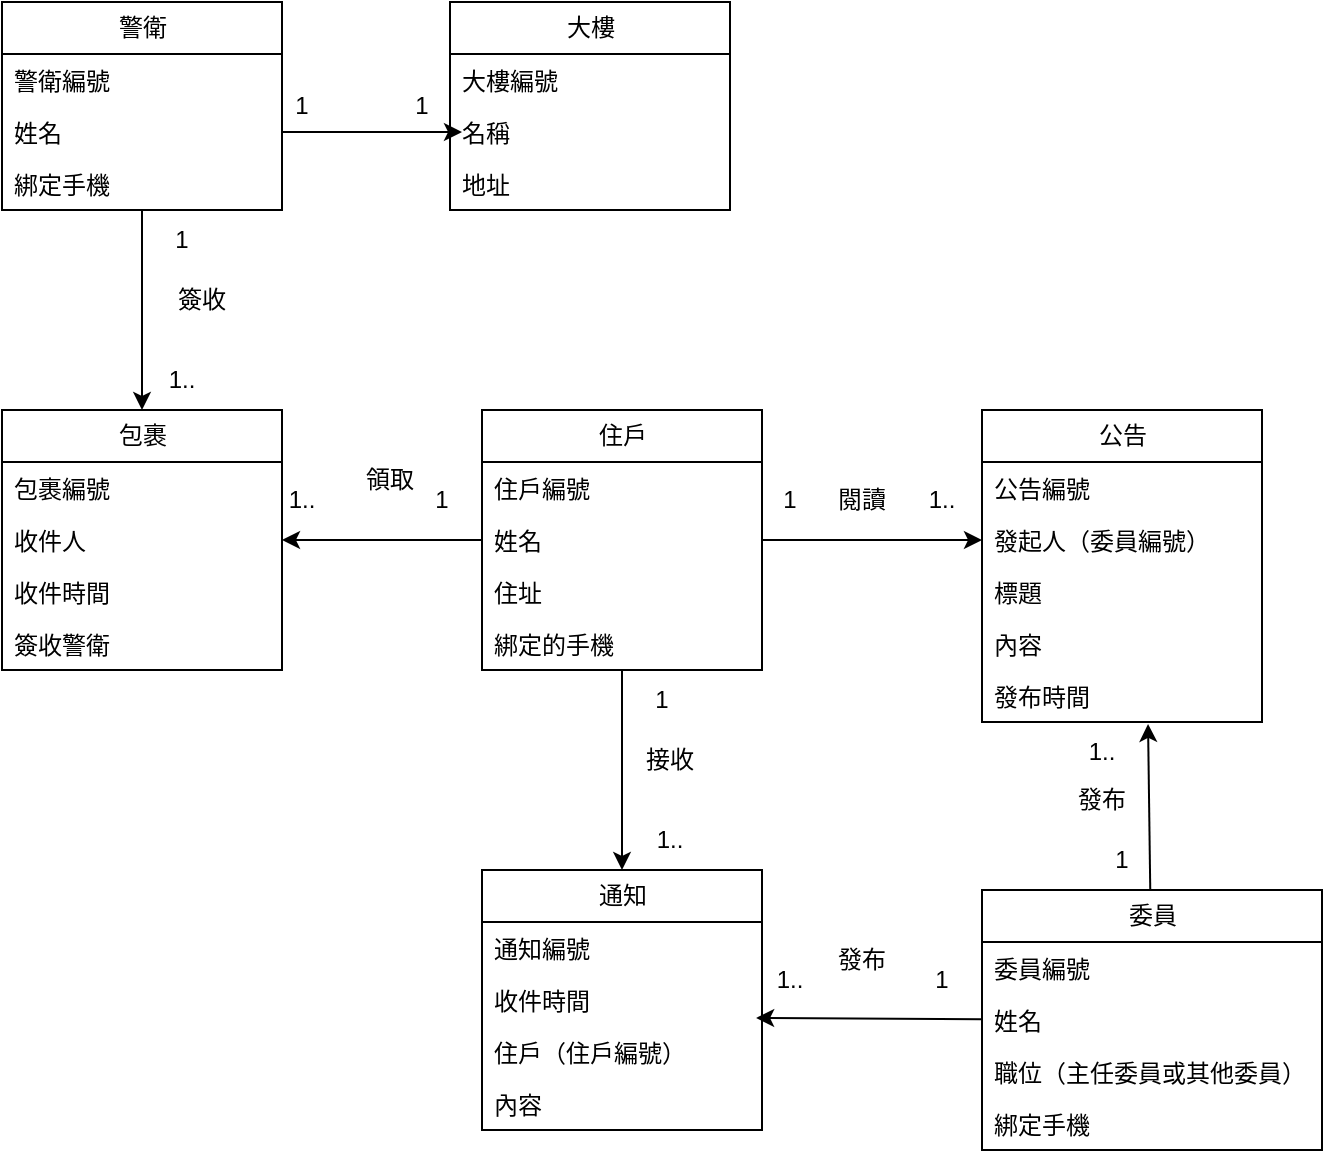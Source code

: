 <mxfile>
    <diagram id="_-ZW6pAOBAg3T2OW_7-n" name="初步類別圖">
        <mxGraphModel dx="1136" dy="787" grid="1" gridSize="10" guides="1" tooltips="1" connect="1" arrows="1" fold="1" page="1" pageScale="1" pageWidth="827" pageHeight="1169" math="0" shadow="0">
            <root>
                <mxCell id="0"/>
                <mxCell id="1" parent="0"/>
                <mxCell id="2" value="大樓" style="swimlane;fontStyle=0;childLayout=stackLayout;horizontal=1;startSize=26;fillColor=none;horizontalStack=0;resizeParent=1;resizeParentMax=0;resizeLast=0;collapsible=1;marginBottom=0;html=1;" vertex="1" parent="1">
                    <mxGeometry x="274" y="66" width="140" height="104" as="geometry"/>
                </mxCell>
                <mxCell id="4" value="大樓編號" style="text;strokeColor=none;fillColor=none;align=left;verticalAlign=top;spacingLeft=4;spacingRight=4;overflow=hidden;rotatable=0;points=[[0,0.5],[1,0.5]];portConstraint=eastwest;whiteSpace=wrap;html=1;" vertex="1" parent="2">
                    <mxGeometry y="26" width="140" height="26" as="geometry"/>
                </mxCell>
                <mxCell id="31" value="名稱" style="text;strokeColor=none;fillColor=none;align=left;verticalAlign=top;spacingLeft=4;spacingRight=4;overflow=hidden;rotatable=0;points=[[0,0.5],[1,0.5]];portConstraint=eastwest;whiteSpace=wrap;html=1;" vertex="1" parent="2">
                    <mxGeometry y="52" width="140" height="26" as="geometry"/>
                </mxCell>
                <mxCell id="5" value="地址" style="text;strokeColor=none;fillColor=none;align=left;verticalAlign=top;spacingLeft=4;spacingRight=4;overflow=hidden;rotatable=0;points=[[0,0.5],[1,0.5]];portConstraint=eastwest;whiteSpace=wrap;html=1;" vertex="1" parent="2">
                    <mxGeometry y="78" width="140" height="26" as="geometry"/>
                </mxCell>
                <mxCell id="7" value="通知" style="swimlane;fontStyle=0;childLayout=stackLayout;horizontal=1;startSize=26;fillColor=none;horizontalStack=0;resizeParent=1;resizeParentMax=0;resizeLast=0;collapsible=1;marginBottom=0;html=1;" vertex="1" parent="1">
                    <mxGeometry x="290" y="500" width="140" height="130" as="geometry"/>
                </mxCell>
                <mxCell id="8" value="通知編號" style="text;strokeColor=none;fillColor=none;align=left;verticalAlign=top;spacingLeft=4;spacingRight=4;overflow=hidden;rotatable=0;points=[[0,0.5],[1,0.5]];portConstraint=eastwest;whiteSpace=wrap;html=1;" vertex="1" parent="7">
                    <mxGeometry y="26" width="140" height="26" as="geometry"/>
                </mxCell>
                <mxCell id="9" value="收件時間" style="text;strokeColor=none;fillColor=none;align=left;verticalAlign=top;spacingLeft=4;spacingRight=4;overflow=hidden;rotatable=0;points=[[0,0.5],[1,0.5]];portConstraint=eastwest;whiteSpace=wrap;html=1;" vertex="1" parent="7">
                    <mxGeometry y="52" width="140" height="26" as="geometry"/>
                </mxCell>
                <mxCell id="42" value="住戶（住戶編號）" style="text;strokeColor=none;fillColor=none;align=left;verticalAlign=top;spacingLeft=4;spacingRight=4;overflow=hidden;rotatable=0;points=[[0,0.5],[1,0.5]];portConstraint=eastwest;whiteSpace=wrap;html=1;" vertex="1" parent="7">
                    <mxGeometry y="78" width="140" height="26" as="geometry"/>
                </mxCell>
                <mxCell id="10" value="內容" style="text;strokeColor=none;fillColor=none;align=left;verticalAlign=top;spacingLeft=4;spacingRight=4;overflow=hidden;rotatable=0;points=[[0,0.5],[1,0.5]];portConstraint=eastwest;whiteSpace=wrap;html=1;" vertex="1" parent="7">
                    <mxGeometry y="104" width="140" height="26" as="geometry"/>
                </mxCell>
                <mxCell id="11" value="公告" style="swimlane;fontStyle=0;childLayout=stackLayout;horizontal=1;startSize=26;fillColor=none;horizontalStack=0;resizeParent=1;resizeParentMax=0;resizeLast=0;collapsible=1;marginBottom=0;html=1;" vertex="1" parent="1">
                    <mxGeometry x="540" y="270" width="140" height="156" as="geometry"/>
                </mxCell>
                <mxCell id="12" value="公告編號" style="text;strokeColor=none;fillColor=none;align=left;verticalAlign=top;spacingLeft=4;spacingRight=4;overflow=hidden;rotatable=0;points=[[0,0.5],[1,0.5]];portConstraint=eastwest;whiteSpace=wrap;html=1;" vertex="1" parent="11">
                    <mxGeometry y="26" width="140" height="26" as="geometry"/>
                </mxCell>
                <mxCell id="13" value="發起人（委員編號）" style="text;strokeColor=none;fillColor=none;align=left;verticalAlign=top;spacingLeft=4;spacingRight=4;overflow=hidden;rotatable=0;points=[[0,0.5],[1,0.5]];portConstraint=eastwest;whiteSpace=wrap;html=1;" vertex="1" parent="11">
                    <mxGeometry y="52" width="140" height="26" as="geometry"/>
                </mxCell>
                <mxCell id="43" value="標題" style="text;strokeColor=none;fillColor=none;align=left;verticalAlign=top;spacingLeft=4;spacingRight=4;overflow=hidden;rotatable=0;points=[[0,0.5],[1,0.5]];portConstraint=eastwest;whiteSpace=wrap;html=1;" vertex="1" parent="11">
                    <mxGeometry y="78" width="140" height="26" as="geometry"/>
                </mxCell>
                <mxCell id="14" value="內容" style="text;strokeColor=none;fillColor=none;align=left;verticalAlign=top;spacingLeft=4;spacingRight=4;overflow=hidden;rotatable=0;points=[[0,0.5],[1,0.5]];portConstraint=eastwest;whiteSpace=wrap;html=1;" vertex="1" parent="11">
                    <mxGeometry y="104" width="140" height="26" as="geometry"/>
                </mxCell>
                <mxCell id="44" value="發布時間" style="text;strokeColor=none;fillColor=none;align=left;verticalAlign=top;spacingLeft=4;spacingRight=4;overflow=hidden;rotatable=0;points=[[0,0.5],[1,0.5]];portConstraint=eastwest;whiteSpace=wrap;html=1;" vertex="1" parent="11">
                    <mxGeometry y="130" width="140" height="26" as="geometry"/>
                </mxCell>
                <mxCell id="63" style="edgeStyle=none;rounded=1;html=1;strokeColor=default;entryX=0.593;entryY=1.038;entryDx=0;entryDy=0;entryPerimeter=0;" edge="1" parent="1" source="15" target="44">
                    <mxGeometry relative="1" as="geometry">
                        <mxPoint x="630" y="430" as="targetPoint"/>
                    </mxGeometry>
                </mxCell>
                <mxCell id="15" value="委員" style="swimlane;fontStyle=0;childLayout=stackLayout;horizontal=1;startSize=26;fillColor=none;horizontalStack=0;resizeParent=1;resizeParentMax=0;resizeLast=0;collapsible=1;marginBottom=0;html=1;" vertex="1" parent="1">
                    <mxGeometry x="540" y="510" width="170" height="130" as="geometry"/>
                </mxCell>
                <mxCell id="16" value="委員編號" style="text;strokeColor=none;fillColor=none;align=left;verticalAlign=top;spacingLeft=4;spacingRight=4;overflow=hidden;rotatable=0;points=[[0,0.5],[1,0.5]];portConstraint=eastwest;whiteSpace=wrap;html=1;" vertex="1" parent="15">
                    <mxGeometry y="26" width="170" height="26" as="geometry"/>
                </mxCell>
                <mxCell id="17" value="姓名" style="text;strokeColor=none;fillColor=none;align=left;verticalAlign=top;spacingLeft=4;spacingRight=4;overflow=hidden;rotatable=0;points=[[0,0.5],[1,0.5]];portConstraint=eastwest;whiteSpace=wrap;html=1;" vertex="1" parent="15">
                    <mxGeometry y="52" width="170" height="26" as="geometry"/>
                </mxCell>
                <mxCell id="45" value="職位（主任委員或其他委員）" style="text;strokeColor=none;fillColor=none;align=left;verticalAlign=top;spacingLeft=4;spacingRight=4;overflow=hidden;rotatable=0;points=[[0,0.5],[1,0.5]];portConstraint=eastwest;whiteSpace=wrap;html=1;" vertex="1" parent="15">
                    <mxGeometry y="78" width="170" height="26" as="geometry"/>
                </mxCell>
                <mxCell id="18" value="綁定手機" style="text;strokeColor=none;fillColor=none;align=left;verticalAlign=top;spacingLeft=4;spacingRight=4;overflow=hidden;rotatable=0;points=[[0,0.5],[1,0.5]];portConstraint=eastwest;whiteSpace=wrap;html=1;" vertex="1" parent="15">
                    <mxGeometry y="104" width="170" height="26" as="geometry"/>
                </mxCell>
                <mxCell id="51" style="edgeStyle=none;rounded=1;html=1;entryX=0.5;entryY=0;entryDx=0;entryDy=0;strokeColor=default;" edge="1" parent="1" source="19" target="23">
                    <mxGeometry relative="1" as="geometry"/>
                </mxCell>
                <mxCell id="19" value="警衛" style="swimlane;fontStyle=0;childLayout=stackLayout;horizontal=1;startSize=26;fillColor=none;horizontalStack=0;resizeParent=1;resizeParentMax=0;resizeLast=0;collapsible=1;marginBottom=0;html=1;" vertex="1" parent="1">
                    <mxGeometry x="50" y="66" width="140" height="104" as="geometry"/>
                </mxCell>
                <mxCell id="20" value="警衛編號" style="text;strokeColor=none;fillColor=none;align=left;verticalAlign=top;spacingLeft=4;spacingRight=4;overflow=hidden;rotatable=0;points=[[0,0.5],[1,0.5]];portConstraint=eastwest;whiteSpace=wrap;html=1;" vertex="1" parent="19">
                    <mxGeometry y="26" width="140" height="26" as="geometry"/>
                </mxCell>
                <mxCell id="21" value="姓名" style="text;strokeColor=none;fillColor=none;align=left;verticalAlign=top;spacingLeft=4;spacingRight=4;overflow=hidden;rotatable=0;points=[[0,0.5],[1,0.5]];portConstraint=eastwest;whiteSpace=wrap;html=1;" vertex="1" parent="19">
                    <mxGeometry y="52" width="140" height="26" as="geometry"/>
                </mxCell>
                <mxCell id="22" value="綁定手機" style="text;strokeColor=none;fillColor=none;align=left;verticalAlign=top;spacingLeft=4;spacingRight=4;overflow=hidden;rotatable=0;points=[[0,0.5],[1,0.5]];portConstraint=eastwest;whiteSpace=wrap;html=1;" vertex="1" parent="19">
                    <mxGeometry y="78" width="140" height="26" as="geometry"/>
                </mxCell>
                <mxCell id="23" value="包裹" style="swimlane;fontStyle=0;childLayout=stackLayout;horizontal=1;startSize=26;fillColor=none;horizontalStack=0;resizeParent=1;resizeParentMax=0;resizeLast=0;collapsible=1;marginBottom=0;html=1;" vertex="1" parent="1">
                    <mxGeometry x="50" y="270" width="140" height="130" as="geometry"/>
                </mxCell>
                <mxCell id="24" value="包裹編號" style="text;strokeColor=none;fillColor=none;align=left;verticalAlign=top;spacingLeft=4;spacingRight=4;overflow=hidden;rotatable=0;points=[[0,0.5],[1,0.5]];portConstraint=eastwest;whiteSpace=wrap;html=1;" vertex="1" parent="23">
                    <mxGeometry y="26" width="140" height="26" as="geometry"/>
                </mxCell>
                <mxCell id="25" value="收件人" style="text;strokeColor=none;fillColor=none;align=left;verticalAlign=top;spacingLeft=4;spacingRight=4;overflow=hidden;rotatable=0;points=[[0,0.5],[1,0.5]];portConstraint=eastwest;whiteSpace=wrap;html=1;" vertex="1" parent="23">
                    <mxGeometry y="52" width="140" height="26" as="geometry"/>
                </mxCell>
                <mxCell id="41" value="收件時間" style="text;strokeColor=none;fillColor=none;align=left;verticalAlign=top;spacingLeft=4;spacingRight=4;overflow=hidden;rotatable=0;points=[[0,0.5],[1,0.5]];portConstraint=eastwest;whiteSpace=wrap;html=1;" vertex="1" parent="23">
                    <mxGeometry y="78" width="140" height="26" as="geometry"/>
                </mxCell>
                <mxCell id="26" value="簽收警衛" style="text;strokeColor=none;fillColor=none;align=left;verticalAlign=top;spacingLeft=4;spacingRight=4;overflow=hidden;rotatable=0;points=[[0,0.5],[1,0.5]];portConstraint=eastwest;whiteSpace=wrap;html=1;" vertex="1" parent="23">
                    <mxGeometry y="104" width="140" height="26" as="geometry"/>
                </mxCell>
                <mxCell id="71" style="edgeStyle=none;rounded=1;html=1;entryX=0.5;entryY=0;entryDx=0;entryDy=0;strokeColor=default;" edge="1" parent="1" source="27" target="7">
                    <mxGeometry relative="1" as="geometry"/>
                </mxCell>
                <mxCell id="27" value="住戶" style="swimlane;fontStyle=0;childLayout=stackLayout;horizontal=1;startSize=26;fillColor=none;horizontalStack=0;resizeParent=1;resizeParentMax=0;resizeLast=0;collapsible=1;marginBottom=0;html=1;" vertex="1" parent="1">
                    <mxGeometry x="290" y="270" width="140" height="130" as="geometry"/>
                </mxCell>
                <mxCell id="28" value="住戶編號" style="text;strokeColor=none;fillColor=none;align=left;verticalAlign=top;spacingLeft=4;spacingRight=4;overflow=hidden;rotatable=0;points=[[0,0.5],[1,0.5]];portConstraint=eastwest;whiteSpace=wrap;html=1;" vertex="1" parent="27">
                    <mxGeometry y="26" width="140" height="26" as="geometry"/>
                </mxCell>
                <mxCell id="29" value="姓名" style="text;strokeColor=none;fillColor=none;align=left;verticalAlign=top;spacingLeft=4;spacingRight=4;overflow=hidden;rotatable=0;points=[[0,0.5],[1,0.5]];portConstraint=eastwest;whiteSpace=wrap;html=1;" vertex="1" parent="27">
                    <mxGeometry y="52" width="140" height="26" as="geometry"/>
                </mxCell>
                <mxCell id="40" value="住址" style="text;strokeColor=none;fillColor=none;align=left;verticalAlign=top;spacingLeft=4;spacingRight=4;overflow=hidden;rotatable=0;points=[[0,0.5],[1,0.5]];portConstraint=eastwest;whiteSpace=wrap;html=1;" vertex="1" parent="27">
                    <mxGeometry y="78" width="140" height="26" as="geometry"/>
                </mxCell>
                <mxCell id="30" value="綁定的手機" style="text;strokeColor=none;fillColor=none;align=left;verticalAlign=top;spacingLeft=4;spacingRight=4;overflow=hidden;rotatable=0;points=[[0,0.5],[1,0.5]];portConstraint=eastwest;whiteSpace=wrap;html=1;" vertex="1" parent="27">
                    <mxGeometry y="104" width="140" height="26" as="geometry"/>
                </mxCell>
                <mxCell id="48" style="edgeStyle=none;html=1;exitX=1;exitY=0.5;exitDx=0;exitDy=0;strokeColor=default;rounded=1;" edge="1" parent="1" source="21">
                    <mxGeometry relative="1" as="geometry">
                        <mxPoint x="280" y="131" as="targetPoint"/>
                    </mxGeometry>
                </mxCell>
                <mxCell id="49" value="1" style="text;html=1;strokeColor=none;fillColor=none;align=center;verticalAlign=middle;whiteSpace=wrap;rounded=0;" vertex="1" parent="1">
                    <mxGeometry x="170" y="103" width="60" height="30" as="geometry"/>
                </mxCell>
                <mxCell id="50" value="1" style="text;html=1;strokeColor=none;fillColor=none;align=center;verticalAlign=middle;whiteSpace=wrap;rounded=0;" vertex="1" parent="1">
                    <mxGeometry x="190" y="103" width="140" height="30" as="geometry"/>
                </mxCell>
                <mxCell id="52" value="1" style="text;html=1;strokeColor=none;fillColor=none;align=center;verticalAlign=middle;whiteSpace=wrap;rounded=0;" vertex="1" parent="1">
                    <mxGeometry x="110" y="170" width="60" height="30" as="geometry"/>
                </mxCell>
                <mxCell id="53" value="1.." style="text;html=1;strokeColor=none;fillColor=none;align=center;verticalAlign=middle;whiteSpace=wrap;rounded=0;" vertex="1" parent="1">
                    <mxGeometry x="110" y="240" width="60" height="30" as="geometry"/>
                </mxCell>
                <mxCell id="54" style="edgeStyle=none;rounded=1;html=1;exitX=0;exitY=0.5;exitDx=0;exitDy=0;entryX=1;entryY=0.5;entryDx=0;entryDy=0;strokeColor=default;" edge="1" parent="1" source="29" target="25">
                    <mxGeometry relative="1" as="geometry"/>
                </mxCell>
                <mxCell id="55" value="1" style="text;html=1;strokeColor=none;fillColor=none;align=center;verticalAlign=middle;whiteSpace=wrap;rounded=0;" vertex="1" parent="1">
                    <mxGeometry x="240" y="300" width="60" height="30" as="geometry"/>
                </mxCell>
                <mxCell id="56" value="1.." style="text;html=1;strokeColor=none;fillColor=none;align=center;verticalAlign=middle;whiteSpace=wrap;rounded=0;" vertex="1" parent="1">
                    <mxGeometry x="170" y="300" width="60" height="30" as="geometry"/>
                </mxCell>
                <mxCell id="57" value="簽收" style="text;html=1;strokeColor=none;fillColor=none;align=center;verticalAlign=middle;whiteSpace=wrap;rounded=0;" vertex="1" parent="1">
                    <mxGeometry x="120" y="200" width="60" height="30" as="geometry"/>
                </mxCell>
                <mxCell id="58" value="領取" style="text;html=1;strokeColor=none;fillColor=none;align=center;verticalAlign=middle;whiteSpace=wrap;rounded=0;" vertex="1" parent="1">
                    <mxGeometry x="214" y="290" width="60" height="30" as="geometry"/>
                </mxCell>
                <mxCell id="59" style="edgeStyle=none;rounded=1;html=1;exitX=1;exitY=0.5;exitDx=0;exitDy=0;entryX=0;entryY=0.5;entryDx=0;entryDy=0;strokeColor=default;" edge="1" parent="1" source="29" target="13">
                    <mxGeometry relative="1" as="geometry"/>
                </mxCell>
                <mxCell id="60" value="閱讀" style="text;html=1;strokeColor=none;fillColor=none;align=center;verticalAlign=middle;whiteSpace=wrap;rounded=0;" vertex="1" parent="1">
                    <mxGeometry x="450" y="300" width="60" height="30" as="geometry"/>
                </mxCell>
                <mxCell id="61" value="1" style="text;html=1;strokeColor=none;fillColor=none;align=center;verticalAlign=middle;whiteSpace=wrap;rounded=0;" vertex="1" parent="1">
                    <mxGeometry x="414" y="300" width="60" height="30" as="geometry"/>
                </mxCell>
                <mxCell id="62" value="1.." style="text;html=1;strokeColor=none;fillColor=none;align=center;verticalAlign=middle;whiteSpace=wrap;rounded=0;" vertex="1" parent="1">
                    <mxGeometry x="490" y="300" width="60" height="30" as="geometry"/>
                </mxCell>
                <mxCell id="64" style="edgeStyle=none;rounded=1;html=1;entryX=0.979;entryY=-0.154;entryDx=0;entryDy=0;entryPerimeter=0;strokeColor=default;" edge="1" parent="1" source="17" target="42">
                    <mxGeometry relative="1" as="geometry"/>
                </mxCell>
                <mxCell id="65" value="1" style="text;html=1;strokeColor=none;fillColor=none;align=center;verticalAlign=middle;whiteSpace=wrap;rounded=0;" vertex="1" parent="1">
                    <mxGeometry x="580" y="480" width="60" height="30" as="geometry"/>
                </mxCell>
                <mxCell id="66" value="1.." style="text;html=1;strokeColor=none;fillColor=none;align=center;verticalAlign=middle;whiteSpace=wrap;rounded=0;" vertex="1" parent="1">
                    <mxGeometry x="570" y="426" width="60" height="30" as="geometry"/>
                </mxCell>
                <mxCell id="67" value="發布" style="text;html=1;strokeColor=none;fillColor=none;align=center;verticalAlign=middle;whiteSpace=wrap;rounded=0;" vertex="1" parent="1">
                    <mxGeometry x="570" y="450" width="60" height="30" as="geometry"/>
                </mxCell>
                <mxCell id="68" value="1" style="text;html=1;strokeColor=none;fillColor=none;align=center;verticalAlign=middle;whiteSpace=wrap;rounded=0;" vertex="1" parent="1">
                    <mxGeometry x="490" y="540" width="60" height="30" as="geometry"/>
                </mxCell>
                <mxCell id="69" value="1.." style="text;html=1;strokeColor=none;fillColor=none;align=center;verticalAlign=middle;whiteSpace=wrap;rounded=0;" vertex="1" parent="1">
                    <mxGeometry x="414" y="540" width="60" height="30" as="geometry"/>
                </mxCell>
                <mxCell id="70" value="發布" style="text;html=1;strokeColor=none;fillColor=none;align=center;verticalAlign=middle;whiteSpace=wrap;rounded=0;" vertex="1" parent="1">
                    <mxGeometry x="450" y="530" width="60" height="30" as="geometry"/>
                </mxCell>
                <mxCell id="72" value="1" style="text;html=1;strokeColor=none;fillColor=none;align=center;verticalAlign=middle;whiteSpace=wrap;rounded=0;" vertex="1" parent="1">
                    <mxGeometry x="350" y="400" width="60" height="30" as="geometry"/>
                </mxCell>
                <mxCell id="73" value="1.." style="text;html=1;strokeColor=none;fillColor=none;align=center;verticalAlign=middle;whiteSpace=wrap;rounded=0;" vertex="1" parent="1">
                    <mxGeometry x="354" y="470" width="60" height="30" as="geometry"/>
                </mxCell>
                <mxCell id="74" value="接收" style="text;html=1;strokeColor=none;fillColor=none;align=center;verticalAlign=middle;whiteSpace=wrap;rounded=0;" vertex="1" parent="1">
                    <mxGeometry x="354" y="430" width="60" height="30" as="geometry"/>
                </mxCell>
            </root>
        </mxGraphModel>
    </diagram>
</mxfile>